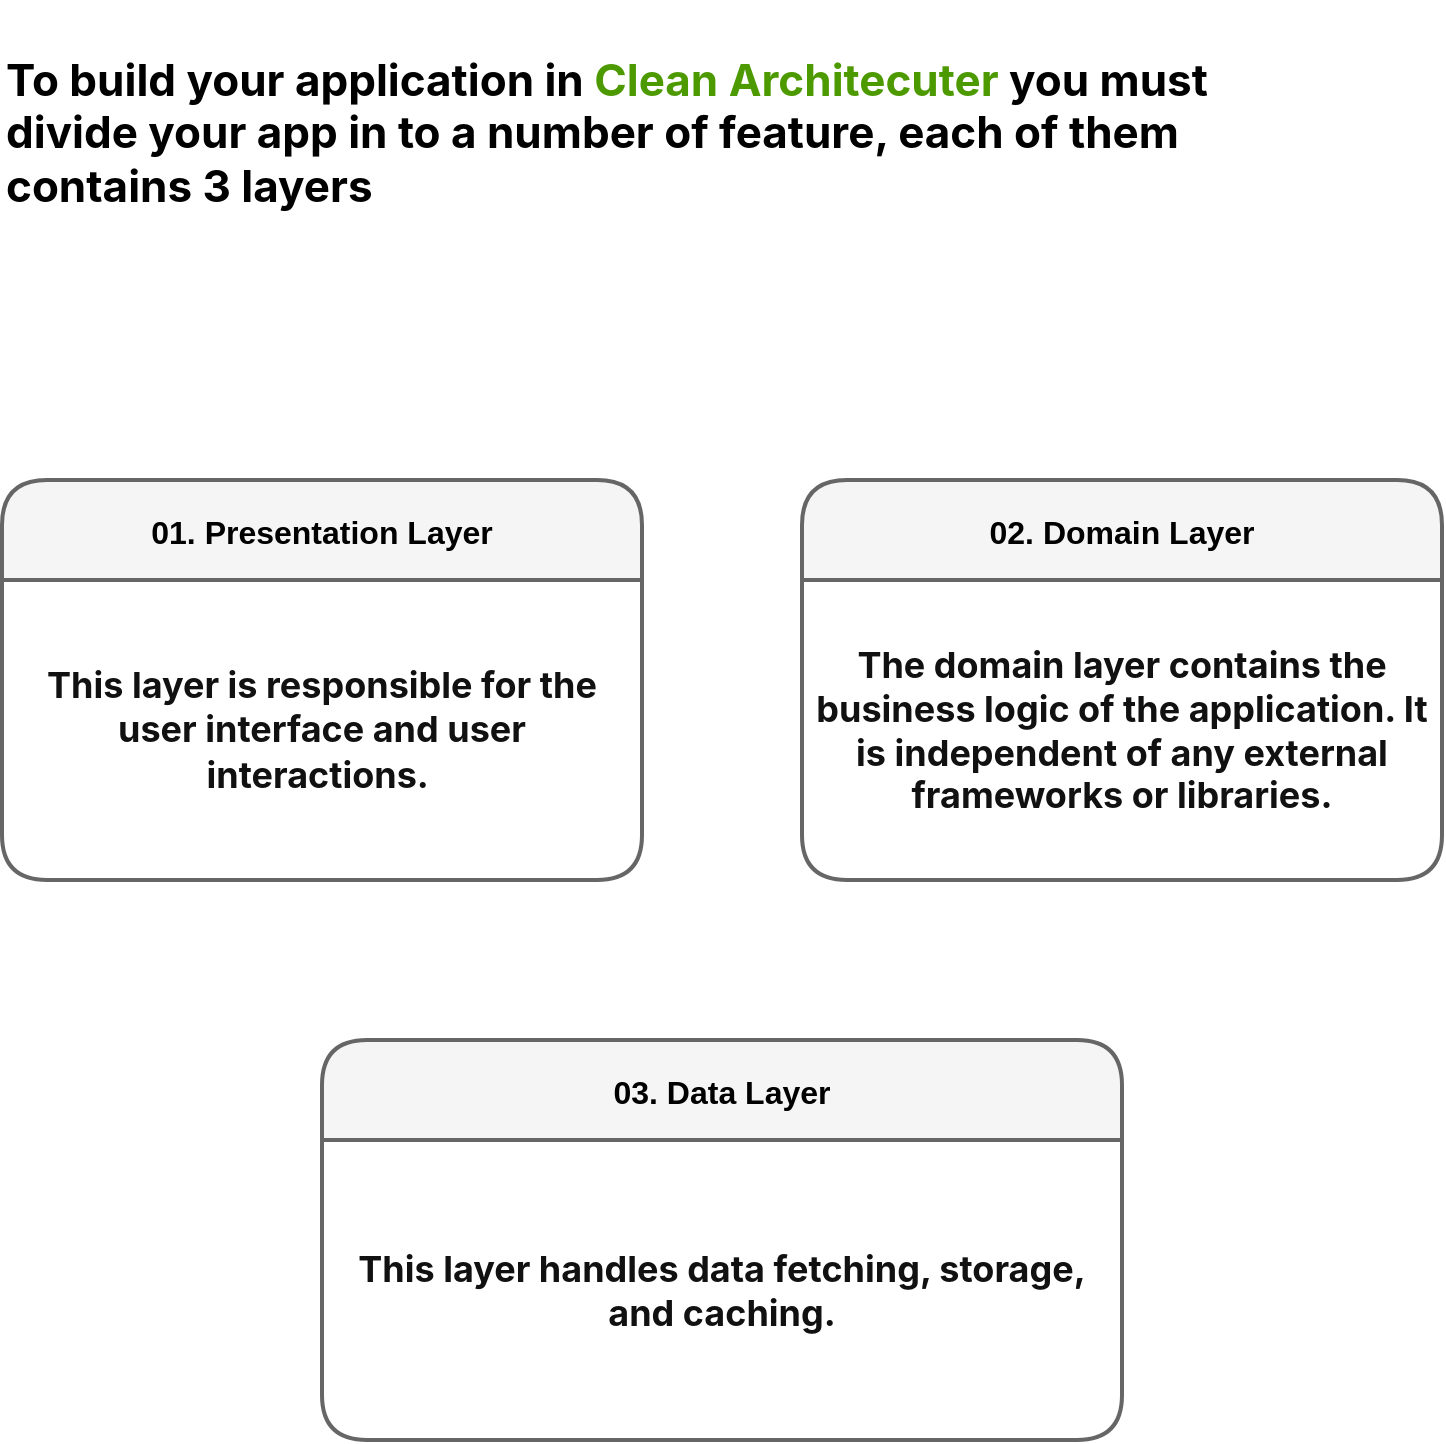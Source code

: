 <mxfile version="24.7.17" pages="5">
  <diagram name="001 Application Layers" id="gvBEHBnXVE5fomXgf-p2">
    <mxGraphModel dx="1434" dy="2005" grid="1" gridSize="10" guides="1" tooltips="1" connect="1" arrows="1" fold="1" page="1" pageScale="1" pageWidth="827" pageHeight="1169" math="0" shadow="0">
      <root>
        <mxCell id="0" />
        <mxCell id="1" parent="0" />
        <mxCell id="zTb2MQkQN2fM4mQIT8jo-1" value="&lt;p style=&quot;padding: 0px; margin: 12px 0px 0px; word-break: break-word; line-height: var(--cib-type-body2-line-height); font-variation-settings: var(--cib-type-body2-font-variation-settings); font-family: -apple-system, Roboto, SegoeUI, &amp;quot;Segoe UI&amp;quot;, &amp;quot;Helvetica Neue&amp;quot;, Helvetica, &amp;quot;Microsoft YaHei&amp;quot;, &amp;quot;Meiryo UI&amp;quot;, Meiryo, &amp;quot;Arial Unicode MS&amp;quot;, sans-serif; font-size: 22px;&quot;&gt;&lt;b&gt;To build your application in &lt;font color=&quot;#4d9900&quot;&gt;Clean Architecuter&lt;/font&gt; you must divide your app in to a number of feature, each of them contains 3 layers&lt;/b&gt;&lt;/p&gt;" style="text;html=1;align=left;verticalAlign=middle;whiteSpace=wrap;rounded=0;fillColor=none;" vertex="1" parent="1">
          <mxGeometry x="40" y="-1120" width="660" height="120" as="geometry" />
        </mxCell>
        <mxCell id="zTb2MQkQN2fM4mQIT8jo-2" value="01. Presentation Layer" style="swimlane;childLayout=stackLayout;horizontal=1;startSize=50;horizontalStack=0;rounded=1;fontSize=16;fontStyle=1;strokeWidth=2;resizeParent=0;resizeLast=1;shadow=0;dashed=0;align=center;fillColor=#f5f5f5;strokeColor=#666666;fontColor=default;" vertex="1" parent="1">
          <mxGeometry x="40" y="-880" width="320" height="200" as="geometry" />
        </mxCell>
        <mxCell id="zTb2MQkQN2fM4mQIT8jo-3" value="&lt;div style=&quot;&quot;&gt;&lt;span style=&quot;background-color: initial; font-size: 18px;&quot;&gt;&lt;font face=&quot;-apple-system, Roboto, SegoeUI, Segoe UI, Helvetica Neue, Helvetica, Microsoft YaHei, Meiryo UI, Meiryo, Arial Unicode MS, sans-serif&quot; color=&quot;#111111&quot;&gt;&lt;b&gt;This layer is responsible for the user interface and user interactions.&amp;nbsp;&lt;/b&gt;&lt;/font&gt;&lt;/span&gt;&lt;/div&gt;" style="text;html=1;strokeColor=none;fillColor=none;align=center;verticalAlign=middle;whiteSpace=wrap;rounded=0;fontSize=16;" vertex="1" parent="zTb2MQkQN2fM4mQIT8jo-2">
          <mxGeometry y="50" width="320" height="150" as="geometry" />
        </mxCell>
        <mxCell id="zTb2MQkQN2fM4mQIT8jo-4" value="02. Domain Layer" style="swimlane;childLayout=stackLayout;horizontal=1;startSize=50;horizontalStack=0;rounded=1;fontSize=16;fontStyle=1;strokeWidth=2;resizeParent=0;resizeLast=1;shadow=0;dashed=0;align=center;fillColor=#f5f5f5;strokeColor=#666666;fontColor=default;" vertex="1" parent="1">
          <mxGeometry x="440" y="-880" width="320" height="200" as="geometry" />
        </mxCell>
        <mxCell id="zTb2MQkQN2fM4mQIT8jo-5" value="&lt;div style=&quot;&quot;&gt;&lt;font face=&quot;-apple-system, Roboto, SegoeUI, Segoe UI, Helvetica Neue, Helvetica, Microsoft YaHei, Meiryo UI, Meiryo, Arial Unicode MS, sans-serif&quot; color=&quot;#111111&quot;&gt;&lt;span style=&quot;font-size: 18px;&quot;&gt;&lt;b&gt;The domain layer contains the business logic of the application. It is independent of any external frameworks or libraries.&lt;/b&gt;&lt;/span&gt;&lt;/font&gt;&lt;br&gt;&lt;/div&gt;" style="text;html=1;strokeColor=none;fillColor=none;align=center;verticalAlign=middle;whiteSpace=wrap;rounded=0;fontSize=16;" vertex="1" parent="zTb2MQkQN2fM4mQIT8jo-4">
          <mxGeometry y="50" width="320" height="150" as="geometry" />
        </mxCell>
        <mxCell id="zTb2MQkQN2fM4mQIT8jo-10" value="03. Data Layer" style="swimlane;childLayout=stackLayout;horizontal=1;startSize=50;horizontalStack=0;rounded=1;fontSize=16;fontStyle=1;strokeWidth=2;resizeParent=0;resizeLast=1;shadow=0;dashed=0;align=center;fillColor=#f5f5f5;strokeColor=#666666;fontColor=default;" vertex="1" parent="1">
          <mxGeometry x="200" y="-600" width="400" height="200" as="geometry" />
        </mxCell>
        <mxCell id="zTb2MQkQN2fM4mQIT8jo-11" value="&lt;div style=&quot;&quot;&gt;&lt;font face=&quot;-apple-system, Roboto, SegoeUI, Segoe UI, Helvetica Neue, Helvetica, Microsoft YaHei, Meiryo UI, Meiryo, Arial Unicode MS, sans-serif&quot; color=&quot;#111111&quot;&gt;&lt;span style=&quot;font-size: 18px;&quot;&gt;&lt;b&gt;This layer handles data fetching, storage, and caching.&lt;/b&gt;&lt;/span&gt;&lt;/font&gt;&lt;br&gt;&lt;/div&gt;" style="text;html=1;strokeColor=none;fillColor=none;align=center;verticalAlign=middle;whiteSpace=wrap;rounded=0;fontSize=16;" vertex="1" parent="zTb2MQkQN2fM4mQIT8jo-10">
          <mxGeometry y="50" width="400" height="150" as="geometry" />
        </mxCell>
      </root>
    </mxGraphModel>
  </diagram>
  <diagram id="Hwz7FHXs7-LQoEL-tuQw" name="002 domain layer">
    <mxGraphModel dx="1434" dy="2005" grid="1" gridSize="10" guides="1" tooltips="1" connect="1" arrows="1" fold="1" page="1" pageScale="1" pageWidth="827" pageHeight="1169" math="0" shadow="0">
      <root>
        <mxCell id="0" />
        <mxCell id="1" parent="0" />
        <mxCell id="YTzxvVOySxyoqqvS9ZXt-1" value="&lt;p style=&quot;padding: 0px; margin: 12px 0px 0px; word-break: break-word; line-height: var(--cib-type-body2-line-height); font-variation-settings: var(--cib-type-body2-font-variation-settings);&quot;&gt;&lt;font face=&quot;-apple-system, Roboto, SegoeUI, Segoe UI, Helvetica Neue, Helvetica, Microsoft YaHei, Meiryo UI, Meiryo, Arial Unicode MS, sans-serif&quot;&gt;&lt;span style=&quot;font-size: 22px;&quot;&gt;&lt;b&gt;The domain layer contains the business logic of the application. It is independent of any external frameworks or libraries. This layer includes:&lt;/b&gt;&lt;/span&gt;&lt;/font&gt;&lt;/p&gt;&lt;div&gt;&lt;br&gt;&lt;/div&gt;" style="text;html=1;align=left;verticalAlign=middle;whiteSpace=wrap;rounded=0;fillColor=none;" vertex="1" parent="1">
          <mxGeometry x="40" y="-1000" width="720" height="100" as="geometry" />
        </mxCell>
        <mxCell id="YTzxvVOySxyoqqvS9ZXt-2" value="01. Entities" style="swimlane;childLayout=stackLayout;horizontal=1;startSize=50;horizontalStack=0;rounded=1;fontSize=16;fontStyle=1;strokeWidth=2;resizeParent=0;resizeLast=1;shadow=0;dashed=0;align=center;fillColor=#f5f5f5;strokeColor=#666666;fontColor=default;" vertex="1" parent="1">
          <mxGeometry x="40" y="-800" width="320" height="200" as="geometry" />
        </mxCell>
        <mxCell id="YTzxvVOySxyoqqvS9ZXt-3" value="&lt;div style=&quot;&quot;&gt;&lt;span style=&quot;background-color: initial; font-size: 18px;&quot;&gt;&lt;font face=&quot;-apple-system, Roboto, SegoeUI, Segoe UI, Helvetica Neue, Helvetica, Microsoft YaHei, Meiryo UI, Meiryo, Arial Unicode MS, sans-serif&quot; color=&quot;#111111&quot;&gt;&lt;b&gt;This layer is responsible for the user interface and user interactions.&amp;nbsp;&lt;br&gt;&lt;br&gt;What is the shape of the data needed by the app to work properly.&lt;/b&gt;&lt;/font&gt;&lt;/span&gt;&lt;/div&gt;" style="text;html=1;strokeColor=none;fillColor=none;align=center;verticalAlign=middle;whiteSpace=wrap;rounded=0;fontSize=16;" vertex="1" parent="YTzxvVOySxyoqqvS9ZXt-2">
          <mxGeometry y="50" width="320" height="150" as="geometry" />
        </mxCell>
        <mxCell id="YTzxvVOySxyoqqvS9ZXt-4" value="02. Use Cases" style="swimlane;childLayout=stackLayout;horizontal=1;startSize=50;horizontalStack=0;rounded=1;fontSize=16;fontStyle=1;strokeWidth=2;resizeParent=0;resizeLast=1;shadow=0;dashed=0;align=center;fillColor=#f5f5f5;strokeColor=#666666;fontColor=default;" vertex="1" parent="1">
          <mxGeometry x="440" y="-800" width="320" height="200" as="geometry" />
        </mxCell>
        <mxCell id="YTzxvVOySxyoqqvS9ZXt-5" value="&lt;div style=&quot;&quot;&gt;&lt;font face=&quot;-apple-system, Roboto, SegoeUI, Segoe UI, Helvetica Neue, Helvetica, Microsoft YaHei, Meiryo UI, Meiryo, Arial Unicode MS, sans-serif&quot; color=&quot;#111111&quot;&gt;&lt;span style=&quot;font-size: 18px;&quot;&gt;&lt;b&gt;Specific actions or operations that can be performed, encapsulating the business rules.&lt;/b&gt;&lt;/span&gt;&lt;/font&gt;&lt;br&gt;&lt;/div&gt;" style="text;html=1;strokeColor=none;fillColor=none;align=center;verticalAlign=middle;whiteSpace=wrap;rounded=0;fontSize=16;" vertex="1" parent="YTzxvVOySxyoqqvS9ZXt-4">
          <mxGeometry y="50" width="320" height="150" as="geometry" />
        </mxCell>
        <mxCell id="YTzxvVOySxyoqqvS9ZXt-6" value="03. Repositories (Interfaces)" style="swimlane;childLayout=stackLayout;horizontal=1;startSize=50;horizontalStack=0;rounded=1;fontSize=16;fontStyle=1;strokeWidth=2;resizeParent=0;resizeLast=1;shadow=0;dashed=0;align=center;fillColor=#f5f5f5;strokeColor=#666666;fontColor=default;" vertex="1" parent="1">
          <mxGeometry x="200" y="-520" width="400" height="200" as="geometry" />
        </mxCell>
        <mxCell id="YTzxvVOySxyoqqvS9ZXt-7" value="&lt;div style=&quot;&quot;&gt;&lt;font face=&quot;-apple-system, Roboto, SegoeUI, Segoe UI, Helvetica Neue, Helvetica, Microsoft YaHei, Meiryo UI, Meiryo, Arial Unicode MS, sans-serif&quot; color=&quot;#111111&quot;&gt;&lt;span style=&quot;font-size: 18px;&quot;&gt;&lt;b&gt;&amp;nbsp;Abstract definitions of data operations, which are implemented in the data layer&lt;/b&gt;&lt;/span&gt;&lt;/font&gt;&lt;br&gt;&lt;/div&gt;" style="text;html=1;strokeColor=none;fillColor=none;align=center;verticalAlign=middle;whiteSpace=wrap;rounded=0;fontSize=16;" vertex="1" parent="YTzxvVOySxyoqqvS9ZXt-6">
          <mxGeometry y="50" width="400" height="150" as="geometry" />
        </mxCell>
        <mxCell id="YTzxvVOySxyoqqvS9ZXt-8" value="&lt;p style=&quot;padding: 0px; margin: 12px 0px 0px; word-break: break-word; line-height: var(--cib-type-body2-line-height); font-variation-settings: var(--cib-type-body2-font-variation-settings);&quot;&gt;&lt;font size=&quot;1&quot; color=&quot;#ff3333&quot; face=&quot;-apple-system, Roboto, SegoeUI, Segoe UI, Helvetica Neue, Helvetica, Microsoft YaHei, Meiryo UI, Meiryo, Arial Unicode MS, sans-serif&quot;&gt;&lt;b style=&quot;font-size: 30px;&quot;&gt;Domain Layer&lt;/b&gt;&lt;/font&gt;&lt;/p&gt;" style="text;html=1;align=center;verticalAlign=middle;whiteSpace=wrap;rounded=0;fillColor=none;" vertex="1" parent="1">
          <mxGeometry x="40" y="-1080" width="760" height="70" as="geometry" />
        </mxCell>
      </root>
    </mxGraphModel>
  </diagram>
  <diagram name="003 Data Layer" id="fhEXQC9HdMKAublmnylf">
    <mxGraphModel dx="1434" dy="2005" grid="1" gridSize="10" guides="1" tooltips="1" connect="1" arrows="1" fold="1" page="1" pageScale="1" pageWidth="827" pageHeight="1169" math="0" shadow="0">
      <root>
        <mxCell id="6d3iP6wCJgJy_FTViEhQ-0" />
        <mxCell id="6d3iP6wCJgJy_FTViEhQ-1" parent="6d3iP6wCJgJy_FTViEhQ-0" />
        <mxCell id="6d3iP6wCJgJy_FTViEhQ-2" value="&lt;p style=&quot;padding: 0px; margin: 12px 0px 0px; word-break: break-word; line-height: var(--cib-type-body2-line-height); font-variation-settings: var(--cib-type-body2-font-variation-settings);&quot;&gt;&lt;font face=&quot;-apple-system, Roboto, SegoeUI, Segoe UI, Helvetica Neue, Helvetica, Microsoft YaHei, Meiryo UI, Meiryo, Arial Unicode MS, sans-serif&quot;&gt;&lt;span style=&quot;font-size: 22px;&quot;&gt;&lt;b&gt;This layer handles data fetching, storage, and caching. It includes:&lt;/b&gt;&lt;/span&gt;&lt;/font&gt;&lt;br&gt;&lt;/p&gt;" style="text;html=1;align=left;verticalAlign=middle;whiteSpace=wrap;rounded=0;fillColor=none;" vertex="1" parent="6d3iP6wCJgJy_FTViEhQ-1">
          <mxGeometry x="40" y="-1000" width="720" height="80" as="geometry" />
        </mxCell>
        <mxCell id="6d3iP6wCJgJy_FTViEhQ-3" value="01. Data Sources" style="swimlane;childLayout=stackLayout;horizontal=1;startSize=50;horizontalStack=0;rounded=1;fontSize=16;fontStyle=1;strokeWidth=2;resizeParent=0;resizeLast=1;shadow=0;dashed=0;align=center;fillColor=#f5f5f5;strokeColor=#666666;fontColor=default;" vertex="1" parent="6d3iP6wCJgJy_FTViEhQ-1">
          <mxGeometry x="30" y="-840" width="320" height="200" as="geometry" />
        </mxCell>
        <mxCell id="6d3iP6wCJgJy_FTViEhQ-4" value="&lt;div style=&quot;&quot;&gt;&lt;span style=&quot;background-color: initial;&quot;&gt;&lt;font style=&quot;&quot; face=&quot;-apple-system, Roboto, SegoeUI, Segoe UI, Helvetica Neue, Helvetica, Microsoft YaHei, Meiryo UI, Meiryo, Arial Unicode MS, sans-serif&quot; color=&quot;#111111&quot;&gt;&lt;span style=&quot;font-size: 18px;&quot;&gt;&lt;b&gt;Responsible for accessing data from various sources like APIs, databases, or local storage.&lt;/b&gt;&lt;/span&gt;&lt;br&gt;&lt;/font&gt;&lt;/span&gt;&lt;/div&gt;" style="text;html=1;strokeColor=none;fillColor=none;align=center;verticalAlign=middle;whiteSpace=wrap;rounded=0;fontSize=16;" vertex="1" parent="6d3iP6wCJgJy_FTViEhQ-3">
          <mxGeometry y="50" width="320" height="150" as="geometry" />
        </mxCell>
        <mxCell id="6d3iP6wCJgJy_FTViEhQ-5" value="02. Models" style="swimlane;childLayout=stackLayout;horizontal=1;startSize=50;horizontalStack=0;rounded=1;fontSize=16;fontStyle=1;strokeWidth=2;resizeParent=0;resizeLast=1;shadow=0;dashed=0;align=center;fillColor=#f5f5f5;strokeColor=#666666;fontColor=default;" vertex="1" parent="6d3iP6wCJgJy_FTViEhQ-1">
          <mxGeometry x="430" y="-840" width="320" height="200" as="geometry" />
        </mxCell>
        <mxCell id="6d3iP6wCJgJy_FTViEhQ-6" value="&lt;div style=&quot;&quot;&gt;&lt;font face=&quot;-apple-system, Roboto, SegoeUI, Segoe UI, Helvetica Neue, Helvetica, Microsoft YaHei, Meiryo UI, Meiryo, Arial Unicode MS, sans-serif&quot; color=&quot;#111111&quot;&gt;&lt;span style=&quot;font-size: 18px;&quot;&gt;&lt;b&gt;Data transfer objects (DTOs) that map to the data structures used by the data sources.&lt;/b&gt;&lt;/span&gt;&lt;/font&gt;&lt;br&gt;&lt;/div&gt;" style="text;html=1;strokeColor=none;fillColor=none;align=center;verticalAlign=middle;whiteSpace=wrap;rounded=0;fontSize=16;" vertex="1" parent="6d3iP6wCJgJy_FTViEhQ-5">
          <mxGeometry y="50" width="320" height="150" as="geometry" />
        </mxCell>
        <mxCell id="6d3iP6wCJgJy_FTViEhQ-7" value="03. Repositories (Implementations)" style="swimlane;childLayout=stackLayout;horizontal=1;startSize=50;horizontalStack=0;rounded=1;fontSize=16;fontStyle=1;strokeWidth=2;resizeParent=0;resizeLast=1;shadow=0;dashed=0;align=center;fillColor=#f5f5f5;strokeColor=#666666;fontColor=default;" vertex="1" parent="6d3iP6wCJgJy_FTViEhQ-1">
          <mxGeometry x="220" y="-560" width="360" height="200" as="geometry" />
        </mxCell>
        <mxCell id="6d3iP6wCJgJy_FTViEhQ-8" value="&lt;div style=&quot;&quot;&gt;&lt;font face=&quot;-apple-system, Roboto, SegoeUI, Segoe UI, Helvetica Neue, Helvetica, Microsoft YaHei, Meiryo UI, Meiryo, Arial Unicode MS, sans-serif&quot; color=&quot;#111111&quot;&gt;&lt;span style=&quot;font-size: 18px;&quot;&gt;&lt;b&gt;Concrete implementations of the repository interfaces defined in the domain layer.&lt;/b&gt;&lt;/span&gt;&lt;/font&gt;&lt;br&gt;&lt;/div&gt;" style="text;html=1;strokeColor=none;fillColor=none;align=center;verticalAlign=middle;whiteSpace=wrap;rounded=0;fontSize=16;" vertex="1" parent="6d3iP6wCJgJy_FTViEhQ-7">
          <mxGeometry y="50" width="360" height="150" as="geometry" />
        </mxCell>
        <mxCell id="6d3iP6wCJgJy_FTViEhQ-9" value="&lt;p style=&quot;padding: 0px; margin: 12px 0px 0px; word-break: break-word; line-height: var(--cib-type-body2-line-height); font-variation-settings: var(--cib-type-body2-font-variation-settings);&quot;&gt;&lt;font size=&quot;1&quot; color=&quot;#ff3333&quot; face=&quot;-apple-system, Roboto, SegoeUI, Segoe UI, Helvetica Neue, Helvetica, Microsoft YaHei, Meiryo UI, Meiryo, Arial Unicode MS, sans-serif&quot;&gt;&lt;b style=&quot;font-size: 30px;&quot;&gt;Data Layer&lt;/b&gt;&lt;/font&gt;&lt;/p&gt;" style="text;html=1;align=center;verticalAlign=middle;whiteSpace=wrap;rounded=0;fillColor=none;" vertex="1" parent="6d3iP6wCJgJy_FTViEhQ-1">
          <mxGeometry x="40" y="-1080" width="760" height="70" as="geometry" />
        </mxCell>
      </root>
    </mxGraphModel>
  </diagram>
  <diagram name="004 Presentation Layer" id="ipg6LfKiiPs0S-PbDFkd">
    <mxGraphModel dx="1434" dy="2005" grid="1" gridSize="10" guides="1" tooltips="1" connect="1" arrows="1" fold="1" page="1" pageScale="1" pageWidth="827" pageHeight="1169" math="0" shadow="0">
      <root>
        <mxCell id="hqQp52a-Ei2S_DL1itfR-0" />
        <mxCell id="hqQp52a-Ei2S_DL1itfR-1" parent="hqQp52a-Ei2S_DL1itfR-0" />
        <mxCell id="hqQp52a-Ei2S_DL1itfR-2" value="&lt;p style=&quot;padding: 0px; margin: 12px 0px 0px; word-break: break-word; line-height: var(--cib-type-body2-line-height); font-variation-settings: var(--cib-type-body2-font-variation-settings);&quot;&gt;&lt;font face=&quot;-apple-system, Roboto, SegoeUI, Segoe UI, Helvetica Neue, Helvetica, Microsoft YaHei, Meiryo UI, Meiryo, Arial Unicode MS, sans-serif&quot;&gt;&lt;span style=&quot;font-size: 22px;&quot;&gt;&lt;b&gt;This layer is responsible for the user interface and user interactions. It includes:&lt;/b&gt;&lt;/span&gt;&lt;/font&gt;&lt;br&gt;&lt;/p&gt;" style="text;html=1;align=left;verticalAlign=middle;whiteSpace=wrap;rounded=0;fillColor=none;" vertex="1" parent="hqQp52a-Ei2S_DL1itfR-1">
          <mxGeometry x="40" y="-1000" width="720" height="80" as="geometry" />
        </mxCell>
        <mxCell id="hqQp52a-Ei2S_DL1itfR-3" value="01. Widgets" style="swimlane;childLayout=stackLayout;horizontal=1;startSize=50;horizontalStack=0;rounded=1;fontSize=16;fontStyle=1;strokeWidth=2;resizeParent=0;resizeLast=1;shadow=0;dashed=0;align=center;fillColor=#f5f5f5;strokeColor=#666666;fontColor=default;" vertex="1" parent="hqQp52a-Ei2S_DL1itfR-1">
          <mxGeometry x="30" y="-840" width="320" height="200" as="geometry" />
        </mxCell>
        <mxCell id="hqQp52a-Ei2S_DL1itfR-4" value="&lt;div style=&quot;&quot;&gt;&lt;span style=&quot;background-color: initial;&quot;&gt;&lt;font style=&quot;&quot; face=&quot;-apple-system, Roboto, SegoeUI, Segoe UI, Helvetica Neue, Helvetica, Microsoft YaHei, Meiryo UI, Meiryo, Arial Unicode MS, sans-serif&quot; color=&quot;#111111&quot;&gt;&lt;span style=&quot;font-size: 18px;&quot;&gt;&lt;b&gt;The UI components that users interact with.&lt;/b&gt;&lt;/span&gt;&lt;br&gt;&lt;/font&gt;&lt;/span&gt;&lt;/div&gt;" style="text;html=1;strokeColor=none;fillColor=none;align=center;verticalAlign=middle;whiteSpace=wrap;rounded=0;fontSize=16;" vertex="1" parent="hqQp52a-Ei2S_DL1itfR-3">
          <mxGeometry y="50" width="320" height="150" as="geometry" />
        </mxCell>
        <mxCell id="hqQp52a-Ei2S_DL1itfR-5" value="02. State Management" style="swimlane;childLayout=stackLayout;horizontal=1;startSize=50;horizontalStack=0;rounded=1;fontSize=16;fontStyle=1;strokeWidth=2;resizeParent=0;resizeLast=1;shadow=0;dashed=0;align=center;fillColor=#f5f5f5;strokeColor=#666666;fontColor=default;" vertex="1" parent="hqQp52a-Ei2S_DL1itfR-1">
          <mxGeometry x="430" y="-840" width="320" height="200" as="geometry" />
        </mxCell>
        <mxCell id="hqQp52a-Ei2S_DL1itfR-6" value="&lt;div style=&quot;&quot;&gt;&lt;font face=&quot;-apple-system, Roboto, SegoeUI, Segoe UI, Helvetica Neue, Helvetica, Microsoft YaHei, Meiryo UI, Meiryo, Arial Unicode MS, sans-serif&quot; color=&quot;#111111&quot;&gt;&lt;span style=&quot;font-size: 18px;&quot;&gt;&lt;b&gt;Manages the state of the UI, often using tools like Provider, Bloc, or GetX.&lt;/b&gt;&lt;/span&gt;&lt;/font&gt;&lt;br&gt;&lt;/div&gt;" style="text;html=1;strokeColor=none;fillColor=none;align=center;verticalAlign=middle;whiteSpace=wrap;rounded=0;fontSize=16;" vertex="1" parent="hqQp52a-Ei2S_DL1itfR-5">
          <mxGeometry y="50" width="320" height="150" as="geometry" />
        </mxCell>
        <mxCell id="hqQp52a-Ei2S_DL1itfR-7" value="03. Input Validation" style="swimlane;childLayout=stackLayout;horizontal=1;startSize=50;horizontalStack=0;rounded=1;fontSize=16;fontStyle=1;strokeWidth=2;resizeParent=0;resizeLast=1;shadow=0;dashed=0;align=center;fillColor=#f5f5f5;strokeColor=#666666;fontColor=default;" vertex="1" parent="hqQp52a-Ei2S_DL1itfR-1">
          <mxGeometry x="220" y="-560" width="360" height="200" as="geometry" />
        </mxCell>
        <mxCell id="hqQp52a-Ei2S_DL1itfR-8" value="&lt;div style=&quot;&quot;&gt;&lt;font face=&quot;-apple-system, Roboto, SegoeUI, Segoe UI, Helvetica Neue, Helvetica, Microsoft YaHei, Meiryo UI, Meiryo, Arial Unicode MS, sans-serif&quot; color=&quot;#111111&quot;&gt;&lt;span style=&quot;font-size: 18px;&quot;&gt;&lt;b&gt;Ensures that user inputs are valid before passing them to the domain layer.&lt;/b&gt;&lt;/span&gt;&lt;/font&gt;&lt;br&gt;&lt;/div&gt;" style="text;html=1;strokeColor=none;fillColor=none;align=center;verticalAlign=middle;whiteSpace=wrap;rounded=0;fontSize=16;" vertex="1" parent="hqQp52a-Ei2S_DL1itfR-7">
          <mxGeometry y="50" width="360" height="150" as="geometry" />
        </mxCell>
        <mxCell id="hqQp52a-Ei2S_DL1itfR-9" value="&lt;p style=&quot;padding: 0px; margin: 12px 0px 0px; word-break: break-word; line-height: var(--cib-type-body2-line-height); font-variation-settings: var(--cib-type-body2-font-variation-settings);&quot;&gt;&lt;font size=&quot;1&quot; color=&quot;#ff3333&quot; face=&quot;-apple-system, Roboto, SegoeUI, Segoe UI, Helvetica Neue, Helvetica, Microsoft YaHei, Meiryo UI, Meiryo, Arial Unicode MS, sans-serif&quot;&gt;&lt;b style=&quot;font-size: 30px;&quot;&gt;Presentation Layer&lt;/b&gt;&lt;/font&gt;&lt;/p&gt;" style="text;html=1;align=center;verticalAlign=middle;whiteSpace=wrap;rounded=0;fillColor=none;" vertex="1" parent="hqQp52a-Ei2S_DL1itfR-1">
          <mxGeometry x="40" y="-1080" width="760" height="70" as="geometry" />
        </mxCell>
      </root>
    </mxGraphModel>
  </diagram>
  <diagram id="Mg5skaNCPrmeYL3z2u3r" name="005 Exmaple Flow">
    <mxGraphModel dx="1434" dy="836" grid="1" gridSize="10" guides="1" tooltips="1" connect="1" arrows="1" fold="1" page="1" pageScale="1" pageWidth="827" pageHeight="1169" math="0" shadow="0">
      <root>
        <mxCell id="0" />
        <mxCell id="1" parent="0" />
        <mxCell id="_YdfsQtiBQPsw-vIedC3-1" value="&lt;h3 style=&quot;padding: 0px; margin: 12px 0px 0px; word-break: break-word; line-height: var(--cib-type-subtitle1-stronger-line-height); font-weight: var(--cib-type-subtitle1-stronger-font-weight); font-variation-settings: var(--cib-type-subtitle1-stronger-font-variation-settings); color: rgb(17, 17, 17); font-family: -apple-system, Roboto, SegoeUI, &amp;quot;Segoe UI&amp;quot;, &amp;quot;Helvetica Neue&amp;quot;, Helvetica, &amp;quot;Microsoft YaHei&amp;quot;, &amp;quot;Meiryo UI&amp;quot;, Meiryo, &amp;quot;Arial Unicode MS&amp;quot;, sans-serif; font-style: normal; font-variant-ligatures: normal; font-variant-caps: normal; letter-spacing: normal; orphans: 2; text-align: left; text-indent: 0px; text-transform: none; widows: 2; word-spacing: 0px; -webkit-text-stroke-width: 0px; white-space: normal; background-color: rgb(255, 255, 255); text-decoration-thickness: initial; text-decoration-style: initial; text-decoration-color: initial; font-size: 20px;&quot;&gt;&lt;font style=&quot;font-size: 20px;&quot;&gt;Example Flow&lt;/font&gt;&lt;/h3&gt;&lt;ol style=&quot;margin: 12px 0px 0px; display: flex; flex-direction: column; gap: 12px; padding-inline-start: 24px; color: rgb(17, 17, 17); font-family: -apple-system, Roboto, SegoeUI, &amp;quot;Segoe UI&amp;quot;, &amp;quot;Helvetica Neue&amp;quot;, Helvetica, &amp;quot;Microsoft YaHei&amp;quot;, &amp;quot;Meiryo UI&amp;quot;, Meiryo, &amp;quot;Arial Unicode MS&amp;quot;, sans-serif; font-style: normal; font-variant-ligatures: normal; font-variant-caps: normal; font-weight: 400; letter-spacing: normal; orphans: 2; text-align: left; text-indent: 0px; text-transform: none; widows: 2; word-spacing: 0px; -webkit-text-stroke-width: 0px; white-space: normal; background-color: rgb(255, 255, 255); text-decoration-thickness: initial; text-decoration-style: initial; text-decoration-color: initial; font-size: 20px;&quot;&gt;&lt;li style=&quot;&quot;&gt;&lt;font style=&quot;font-size: 20px;&quot;&gt;&lt;strong&gt;User Action&lt;/strong&gt;: A user interacts with the UI (e.g., clicks a button).&lt;/font&gt;&lt;/li&gt;&lt;li style=&quot;&quot;&gt;&lt;font style=&quot;font-size: 20px;&quot;&gt;&lt;strong&gt;State Management&lt;/strong&gt;: The state management solution (e.g., Bloc) handles the event and calls a use case.&lt;/font&gt;&lt;/li&gt;&lt;li style=&quot;&quot;&gt;&lt;font style=&quot;font-size: 20px;&quot;&gt;&lt;strong&gt;Use Case&lt;/strong&gt;: The use case performs the business logic and interacts with the repository.&lt;/font&gt;&lt;/li&gt;&lt;li style=&quot;&quot;&gt;&lt;font style=&quot;font-size: 20px;&quot;&gt;&lt;strong&gt;Repository&lt;/strong&gt;: The repository fetches data from a data source (e.g., a remote API).&lt;/font&gt;&lt;/li&gt;&lt;li style=&quot;&quot;&gt;&lt;font style=&quot;font-size: 20px;&quot;&gt;&lt;strong&gt;Data Source&lt;/strong&gt;: The data source retrieves the data and returns it to the repository.&lt;/font&gt;&lt;/li&gt;&lt;li style=&quot;&quot;&gt;&lt;font style=&quot;font-size: 20px;&quot;&gt;&lt;strong&gt;Repository&lt;/strong&gt;: The repository returns the data to the use case.&lt;/font&gt;&lt;/li&gt;&lt;li style=&quot;&quot;&gt;&lt;font style=&quot;font-size: 20px;&quot;&gt;&lt;strong&gt;Use Case&lt;/strong&gt;: The use case processes the data and returns the result to the state management solution.&lt;/font&gt;&lt;/li&gt;&lt;li style=&quot;&quot;&gt;&lt;font style=&quot;font-size: 20px;&quot;&gt;&lt;strong style=&quot;&quot;&gt;State Management&lt;/strong&gt;: The state management solution updates the UI with the new state.&lt;/font&gt;&lt;/li&gt;&lt;/ol&gt;" style="text;whiteSpace=wrap;html=1;" vertex="1" parent="1">
          <mxGeometry x="50" y="130" width="720" height="650" as="geometry" />
        </mxCell>
      </root>
    </mxGraphModel>
  </diagram>
</mxfile>

